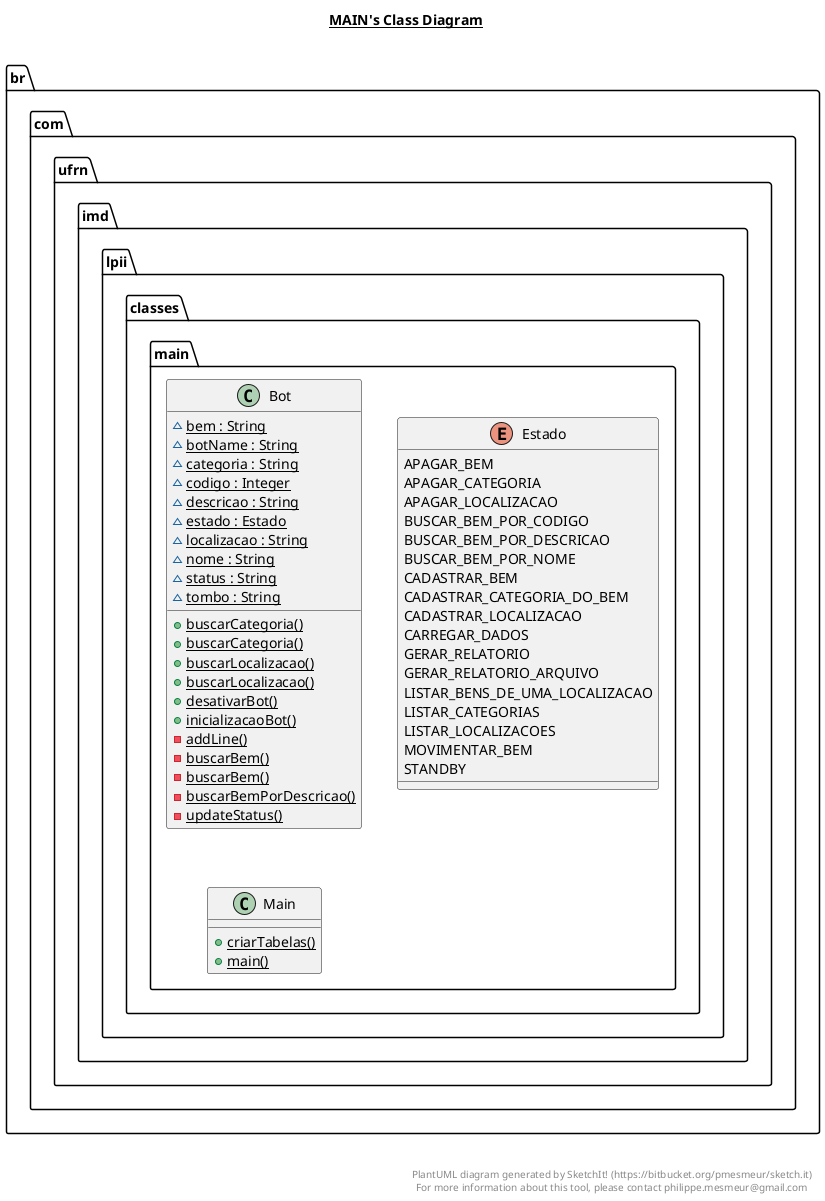 @startuml

title __MAIN's Class Diagram__\n

  namespace br.com.ufrn.imd.lpii.classes.main {
    class br.com.ufrn.imd.lpii.classes.main.Bot {
        {static} ~ bem : String
        {static} ~ botName : String
        {static} ~ categoria : String
        {static} ~ codigo : Integer
        {static} ~ descricao : String
        {static} ~ estado : Estado
        {static} ~ localizacao : String
        {static} ~ nome : String
        {static} ~ status : String
        {static} ~ tombo : String
        {static} + buscarCategoria()
        {static} + buscarCategoria()
        {static} + buscarLocalizacao()
        {static} + buscarLocalizacao()
        {static} + desativarBot()
        {static} + inicializacaoBot()
        {static} - addLine()
        {static} - buscarBem()
        {static} - buscarBem()
        {static} - buscarBemPorDescricao()
        {static} - updateStatus()
    }
  }
  

  namespace br.com.ufrn.imd.lpii.classes.main {
    enum Estado {
      APAGAR_BEM
      APAGAR_CATEGORIA
      APAGAR_LOCALIZACAO
      BUSCAR_BEM_POR_CODIGO
      BUSCAR_BEM_POR_DESCRICAO
      BUSCAR_BEM_POR_NOME
      CADASTRAR_BEM
      CADASTRAR_CATEGORIA_DO_BEM
      CADASTRAR_LOCALIZACAO
      CARREGAR_DADOS
      GERAR_RELATORIO
      GERAR_RELATORIO_ARQUIVO
      LISTAR_BENS_DE_UMA_LOCALIZACAO
      LISTAR_CATEGORIAS
      LISTAR_LOCALIZACOES
      MOVIMENTAR_BEM
      STANDBY
    }
  }
  

  namespace br.com.ufrn.imd.lpii.classes.main {
    class br.com.ufrn.imd.lpii.classes.main.Main {
        {static} + criarTabelas()
        {static} + main()
    }
  }
  



right footer


PlantUML diagram generated by SketchIt! (https://bitbucket.org/pmesmeur/sketch.it)
For more information about this tool, please contact philippe.mesmeur@gmail.com
endfooter

@enduml

